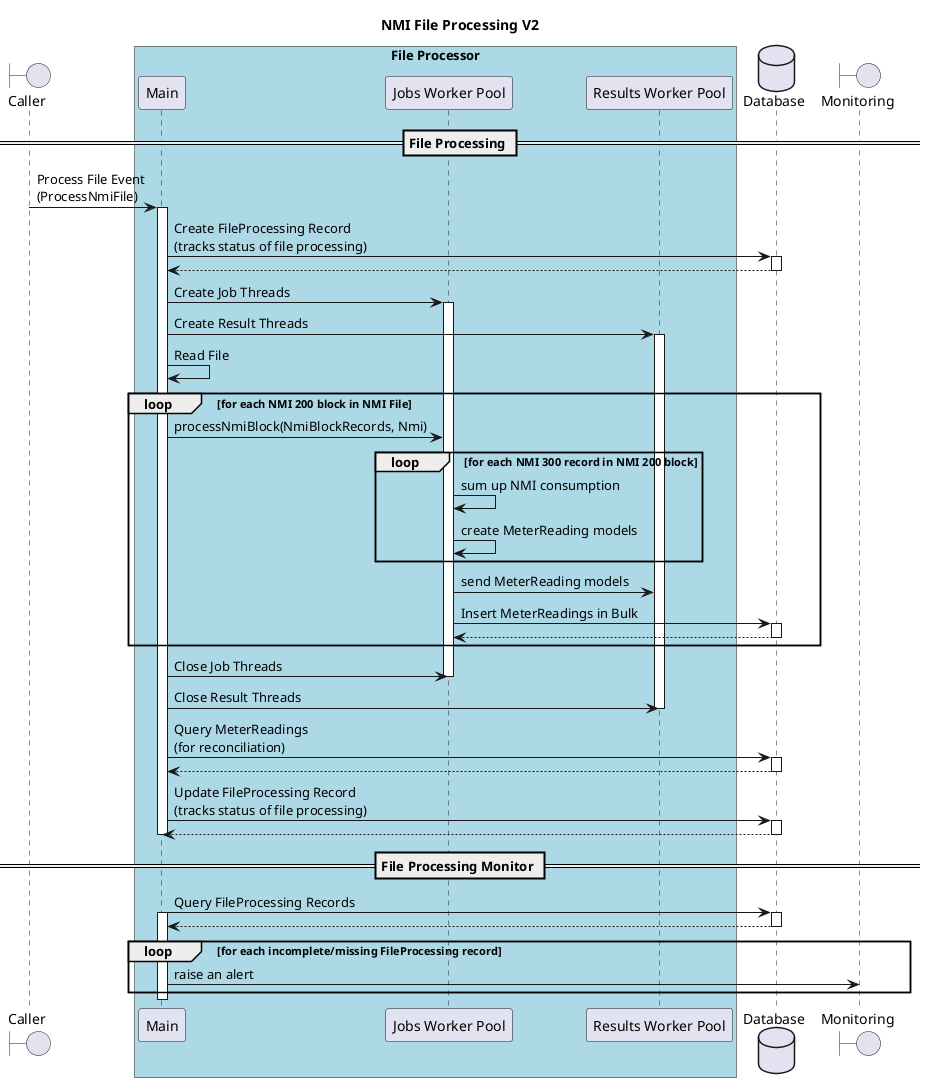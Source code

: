 @startuml
title NMI File Processing V2


boundary Caller

box "File Processor" #LightBlue
participant "Main" as fp
participant "Jobs Worker Pool" as fp_thread_job
participant "Results Worker Pool" as fp_thread_result
end box

database "Database" as db
boundary "Monitoring" as alert

== File Processing ==
Caller -> fp ++ : Process File Event\n(ProcessNmiFile)

fp -> db ++ : Create FileProcessing Record\n(tracks status of file processing)
return

fp -> fp_thread_job ++ : Create Job Threads
fp -> fp_thread_result ++ : Create Result Threads

fp -> fp : Read File
loop for each NMI 200 block in NMI File
    fp -> fp_thread_job : processNmiBlock(NmiBlockRecords, Nmi)
    loop for each NMI 300 record in NMI 200 block
        fp_thread_job -> fp_thread_job : sum up NMI consumption
        fp_thread_job -> fp_thread_job : create MeterReading models
    end
    fp_thread_job -> fp_thread_result : send MeterReading models
    fp_thread_job -> db++ : Insert MeterReadings in Bulk
    return
end

fp -> fp_thread_job : Close Job Threads
deactivate fp_thread_job
fp -> fp_thread_result : Close Result Threads
deactivate fp_thread_result

fp -> db ++ : Query MeterReadings \n(for reconciliation)
return

fp -> db ++ : Update FileProcessing Record\n(tracks status of file processing)
return
deactivate fp


== File Processing Monitor ==

fp -> db ++ : Query FileProcessing Records
activate fp
return
loop for each incomplete/missing FileProcessing record
    fp -> alert : raise an alert
end
deactivate fp

@enduml
